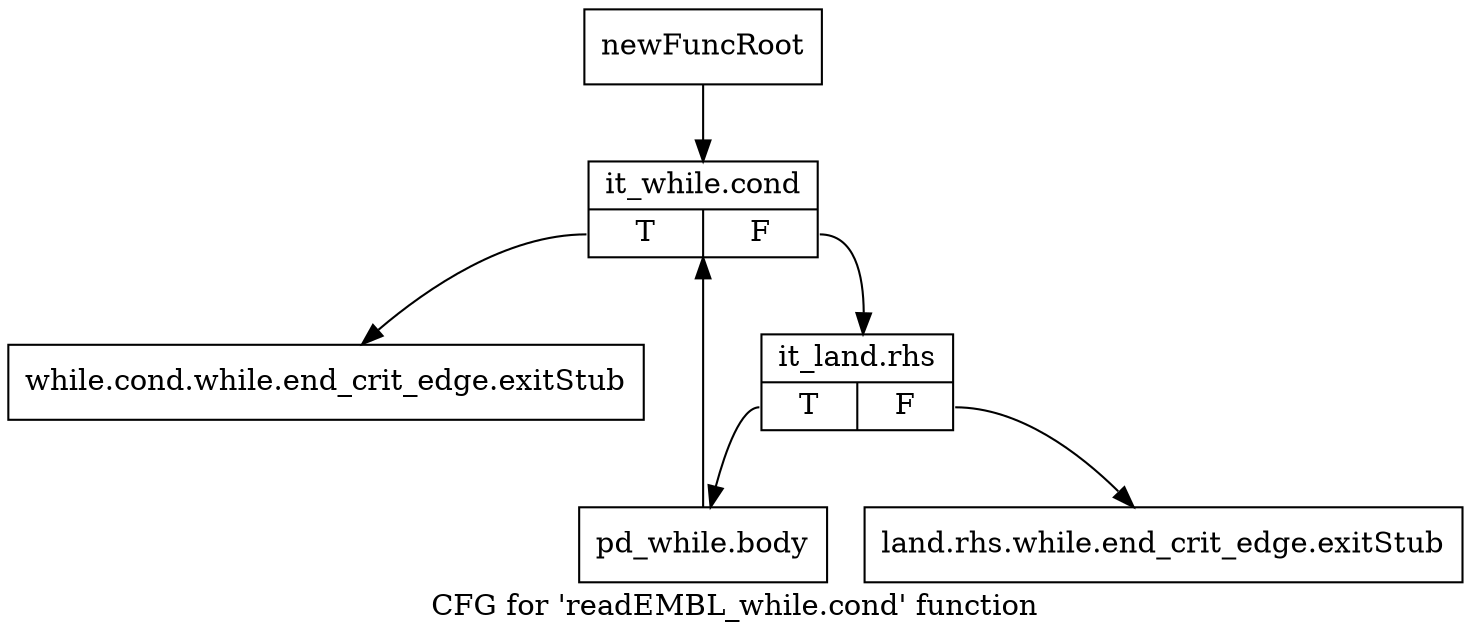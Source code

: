 digraph "CFG for 'readEMBL_while.cond' function" {
	label="CFG for 'readEMBL_while.cond' function";

	Node0x32de220 [shape=record,label="{newFuncRoot}"];
	Node0x32de220 -> Node0x32de310;
	Node0x32de270 [shape=record,label="{while.cond.while.end_crit_edge.exitStub}"];
	Node0x32de2c0 [shape=record,label="{land.rhs.while.end_crit_edge.exitStub}"];
	Node0x32de310 [shape=record,label="{it_while.cond|{<s0>T|<s1>F}}"];
	Node0x32de310:s0 -> Node0x32de270;
	Node0x32de310:s1 -> Node0x32de360;
	Node0x32de360 [shape=record,label="{it_land.rhs|{<s0>T|<s1>F}}"];
	Node0x32de360:s0 -> Node0x32de3b0;
	Node0x32de360:s1 -> Node0x32de2c0;
	Node0x32de3b0 [shape=record,label="{pd_while.body}"];
	Node0x32de3b0 -> Node0x32de310;
}
